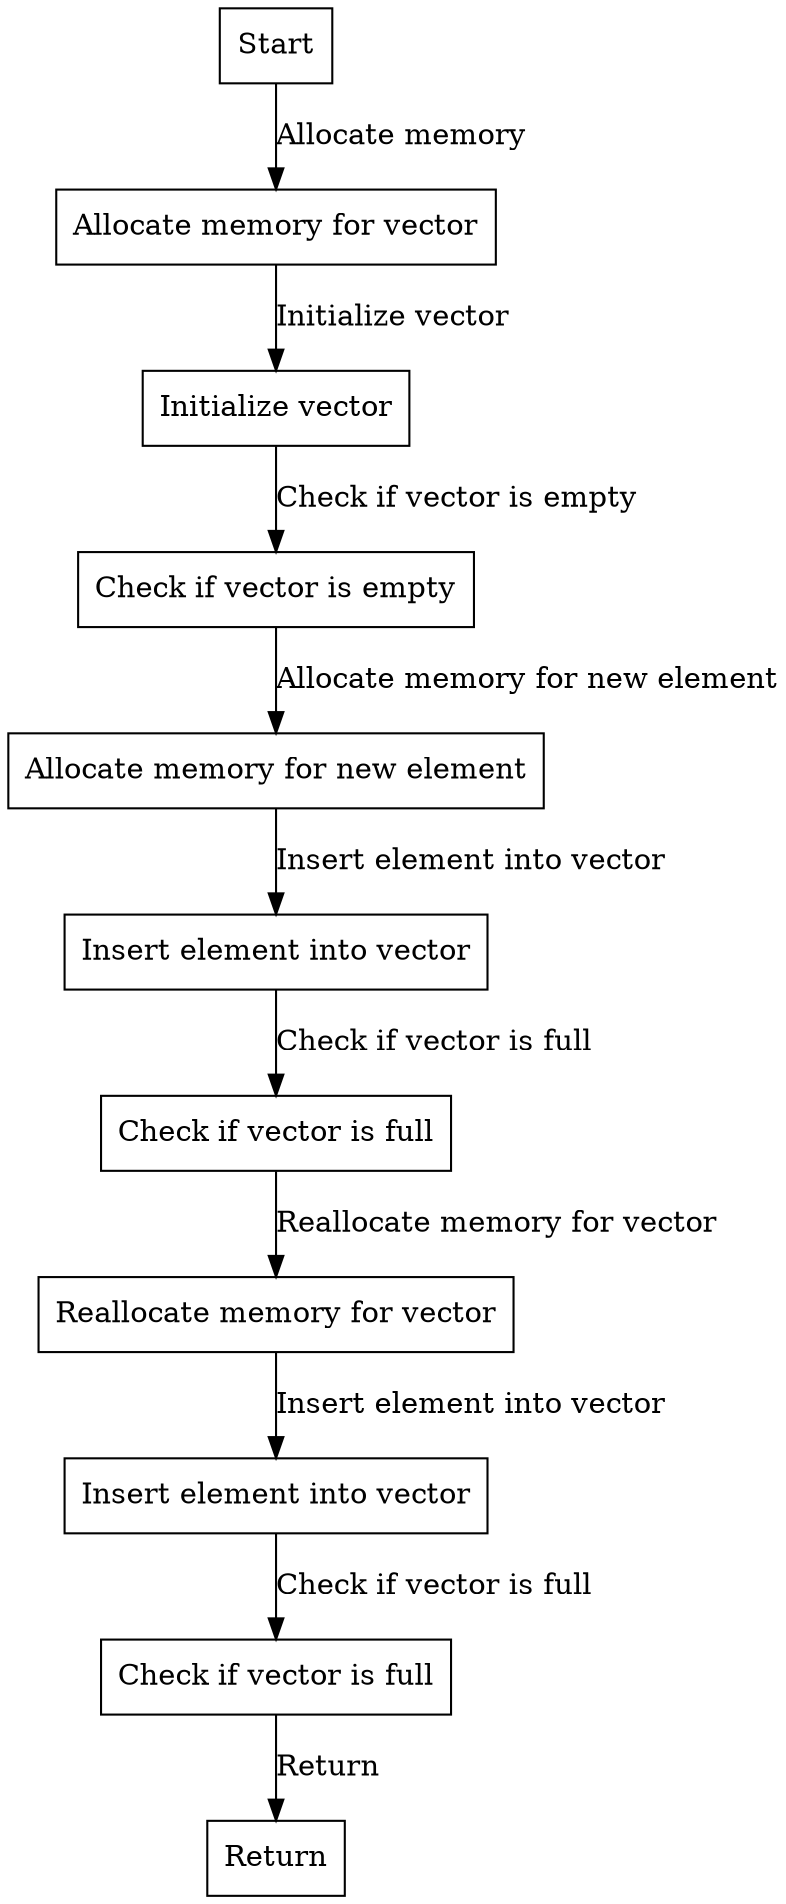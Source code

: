 digraph {
    node [shape=box];
    0 [label="Start"];
    1 [label="Allocate memory for vector"];
    2 [label="Initialize vector"];
    3 [label="Check if vector is empty"];
    4 [label="Allocate memory for new element"];
    5 [label="Insert element into vector"];
    6 [label="Check if vector is full"];
    7 [label="Reallocate memory for vector"];
    8 [label="Insert element into vector"];
    9 [label="Check if vector is full"];
    10 [label="Return"];

    0 -> 1 [label="Allocate memory"];
    1 -> 2 [label="Initialize vector"];
    2 -> 3 [label="Check if vector is empty"];
    3 -> 4 [label="Allocate memory for new element"];
    4 -> 5 [label="Insert element into vector"];
    5 -> 6 [label="Check if vector is full"];
    6 -> 7 [label="Reallocate memory for vector"];
    7 -> 8 [label="Insert element into vector"];
    8 -> 9 [label="Check if vector is full"];
    9 -> 10 [label="Return"];
}